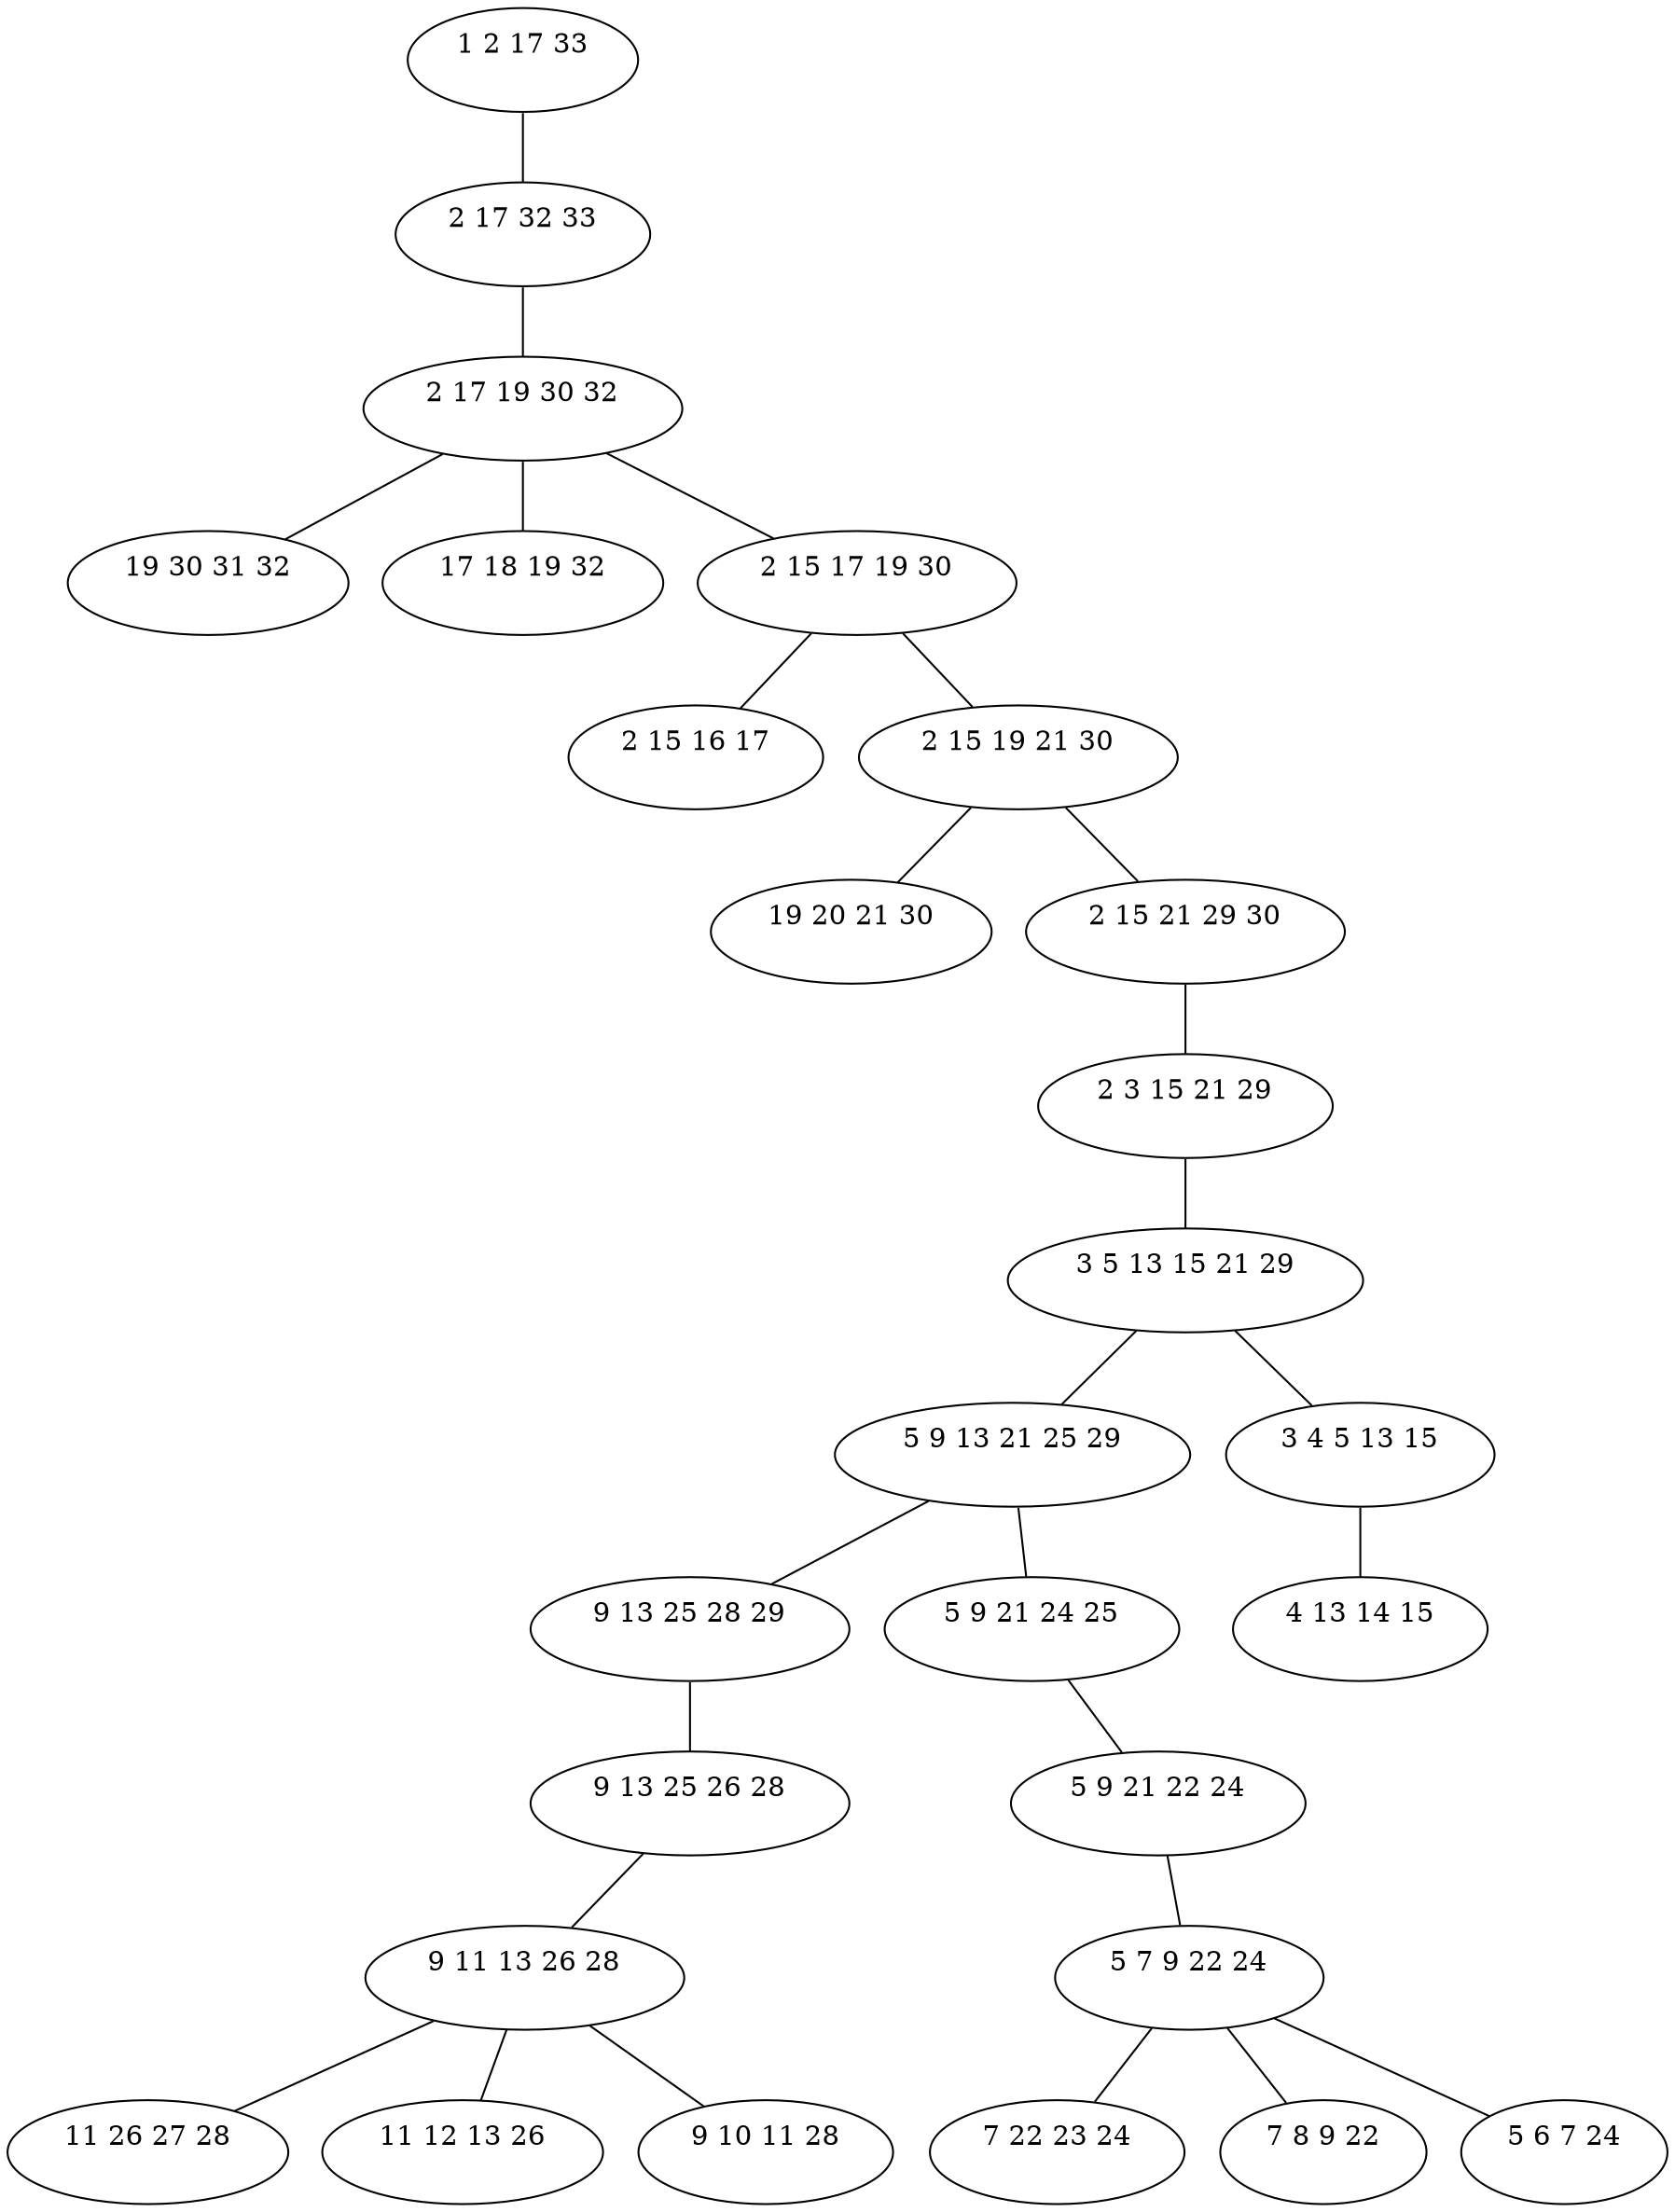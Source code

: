 graph G {

	bag0 [label="1 2 17 33
 "]
	bag1 [label="2 17 32 33
 "]
	bag2 [label="2 17 19 30 32
 "]
	bag3 [label="19 30 31 32
 "]
	bag4 [label="17 18 19 32
 "]
	bag5 [label="2 15 17 19 30
 "]
	bag6 [label="2 15 16 17
 "]
	bag7 [label="2 15 19 21 30
 "]
	bag8 [label="19 20 21 30
 "]
	bag9 [label="2 15 21 29 30
 "]
	bag10 [label="2 3 15 21 29
 "]
	bag11 [label="3 5 13 15 21 29
 "]
	bag12 [label="5 9 13 21 25 29
 "]
	bag13 [label="9 13 25 28 29
 "]
	bag14 [label="9 13 25 26 28
 "]
	bag15 [label="9 11 13 26 28
 "]
	bag16 [label="11 26 27 28
 "]
	bag17 [label="11 12 13 26
 "]
	bag18 [label="9 10 11 28
 "]
	bag19 [label="5 9 21 24 25
 "]
	bag20 [label="5 9 21 22 24
 "]
	bag21 [label="5 7 9 22 24
 "]
	bag22 [label="7 22 23 24
 "]
	bag23 [label="7 8 9 22
 "]
	bag24 [label="5 6 7 24
 "]
	bag25 [label="3 4 5 13 15
 "]
	bag26 [label="4 13 14 15
 "]

	bag0 -- bag1
	bag1 -- bag2
	bag2 -- bag3
	bag2 -- bag4
	bag2 -- bag5
	bag5 -- bag6
	bag5 -- bag7
	bag7 -- bag8
	bag7 -- bag9
	bag9 -- bag10
	bag10 -- bag11
	bag11 -- bag12
	bag11 -- bag25
	bag12 -- bag13
	bag12 -- bag19
	bag13 -- bag14
	bag14 -- bag15
	bag15 -- bag16
	bag15 -- bag17
	bag15 -- bag18
	bag19 -- bag20
	bag20 -- bag21
	bag21 -- bag22
	bag21 -- bag23
	bag21 -- bag24
	bag25 -- bag26

}